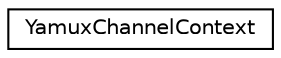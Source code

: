 digraph "Graphical Class Hierarchy"
{
  edge [fontname="Helvetica",fontsize="10",labelfontname="Helvetica",labelfontsize="10"];
  node [fontname="Helvetica",fontsize="10",shape=record];
  rankdir="LR";
  Node0 [label="YamuxChannelContext",height=0.2,width=0.4,color="black", fillcolor="white", style="filled",URL="$struct_yamux_channel_context.html"];
}
